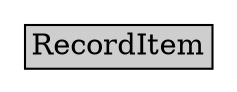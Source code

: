 digraph RecordItem {
	graph [rankdir=LR];
	node [label="\N"];
	graph [bb="0,0,102,36"];
	RecordItem [label=<<table BORDER="0" CELLBORDER="1" CELLSPACING="0"> <tr > <td BGCOLOR="#CECECE" HREF="#" TITLE="The RecordItem class provides a way to incorporate relevant logs, audit trails, or forensic data to support the conclusions made during the course of analyzing the incident. The class supports both the direct encapsulation of the data, as well as, provides primitives to reference data stored elsewhere. ">RecordItem</td> </tr>" %</table>>, shape=plaintext, pos="51,18", width="1.4167", height="0.5"];
}

